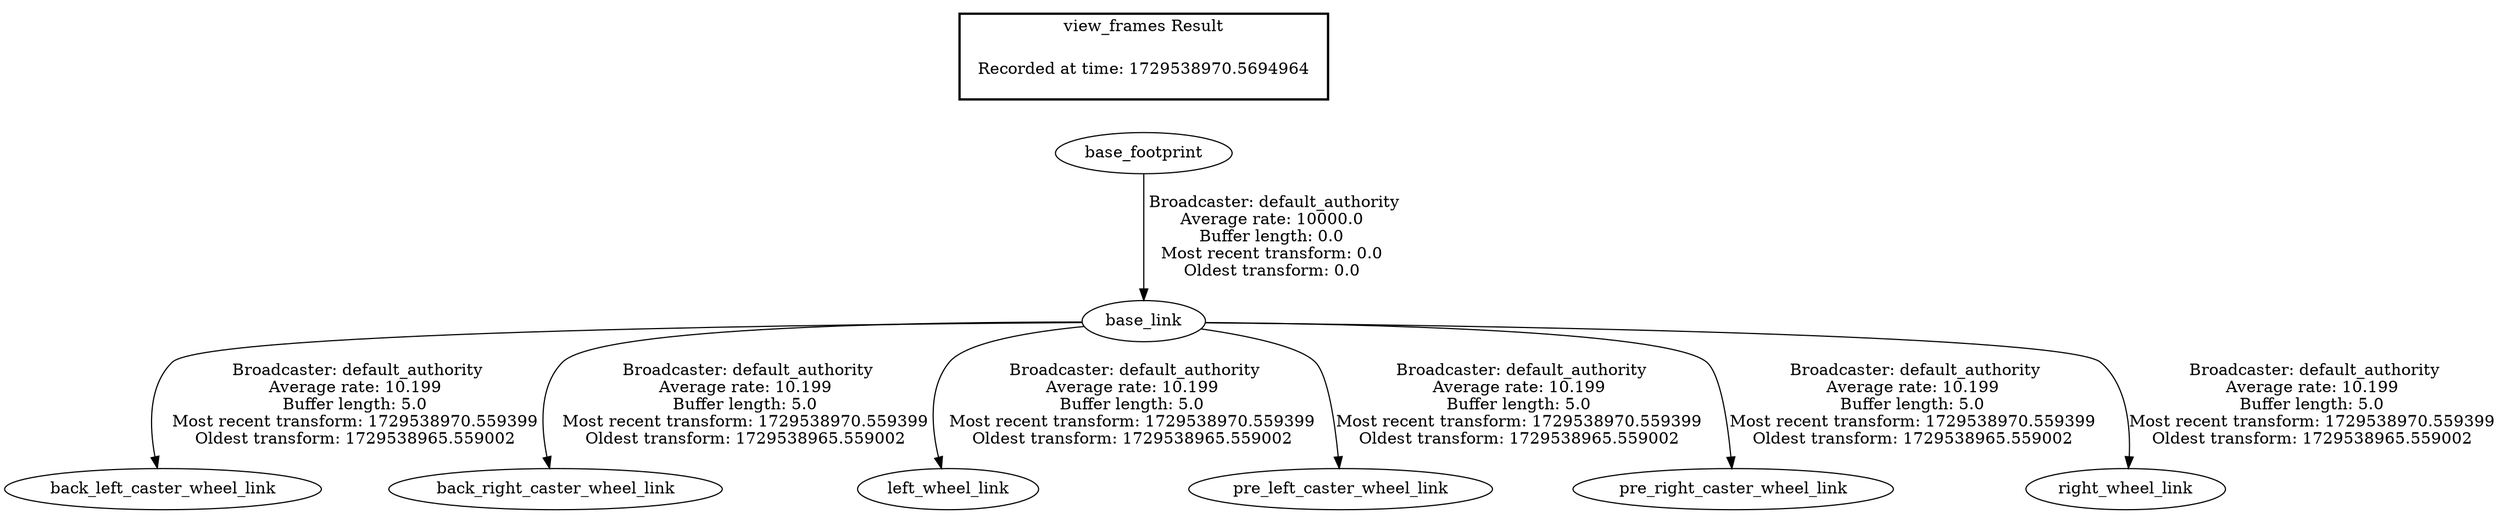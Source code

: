 digraph G {
"base_link" -> "back_left_caster_wheel_link"[label=" Broadcaster: default_authority\nAverage rate: 10.199\nBuffer length: 5.0\nMost recent transform: 1729538970.559399\nOldest transform: 1729538965.559002\n"];
"base_footprint" -> "base_link"[label=" Broadcaster: default_authority\nAverage rate: 10000.0\nBuffer length: 0.0\nMost recent transform: 0.0\nOldest transform: 0.0\n"];
"base_link" -> "back_right_caster_wheel_link"[label=" Broadcaster: default_authority\nAverage rate: 10.199\nBuffer length: 5.0\nMost recent transform: 1729538970.559399\nOldest transform: 1729538965.559002\n"];
"base_link" -> "left_wheel_link"[label=" Broadcaster: default_authority\nAverage rate: 10.199\nBuffer length: 5.0\nMost recent transform: 1729538970.559399\nOldest transform: 1729538965.559002\n"];
"base_link" -> "pre_left_caster_wheel_link"[label=" Broadcaster: default_authority\nAverage rate: 10.199\nBuffer length: 5.0\nMost recent transform: 1729538970.559399\nOldest transform: 1729538965.559002\n"];
"base_link" -> "pre_right_caster_wheel_link"[label=" Broadcaster: default_authority\nAverage rate: 10.199\nBuffer length: 5.0\nMost recent transform: 1729538970.559399\nOldest transform: 1729538965.559002\n"];
"base_link" -> "right_wheel_link"[label=" Broadcaster: default_authority\nAverage rate: 10.199\nBuffer length: 5.0\nMost recent transform: 1729538970.559399\nOldest transform: 1729538965.559002\n"];
edge [style=invis];
 subgraph cluster_legend { style=bold; color=black; label ="view_frames Result";
"Recorded at time: 1729538970.5694964"[ shape=plaintext ] ;
}->"base_footprint";
}